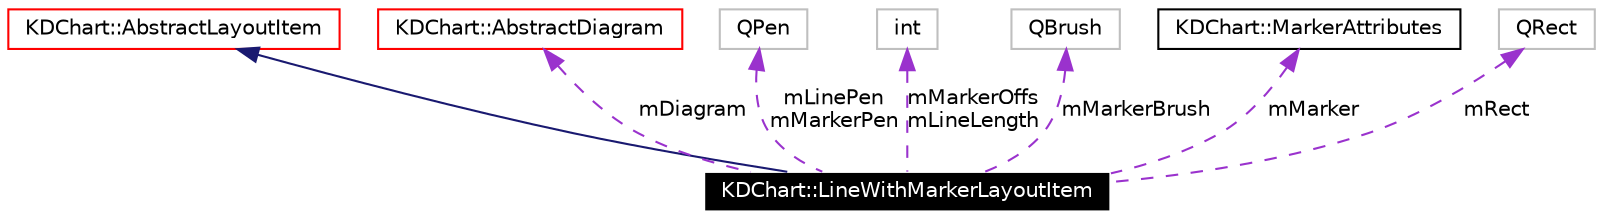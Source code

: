 digraph G
{
  edge [fontname="Helvetica",fontsize=10,labelfontname="Helvetica",labelfontsize=10];
  node [fontname="Helvetica",fontsize=10,shape=record];
  Node437 [label="KDChart::LineWithMarkerLayoutItem",height=0.2,width=0.4,color="white", fillcolor="black", style="filled" fontcolor="white"];
  Node438 -> Node437 [dir=back,color="midnightblue",fontsize=10,style="solid",fontname="Helvetica"];
  Node438 [label="KDChart::AbstractLayoutItem",height=0.2,width=0.4,color="red",URL="$class_k_d_chart_1_1_abstract_layout_item.html"];
  Node442 -> Node437 [dir=back,color="darkorchid3",fontsize=10,style="dashed",label="mDiagram",fontname="Helvetica"];
  Node442 [label="KDChart::AbstractDiagram",height=0.2,width=0.4,color="red",URL="$class_k_d_chart_1_1_abstract_diagram.html"];
  Node445 -> Node437 [dir=back,color="darkorchid3",fontsize=10,style="dashed",label="mLinePen\nmMarkerPen",fontname="Helvetica"];
  Node445 [label="QPen",height=0.2,width=0.4,color="grey75"];
  Node446 -> Node437 [dir=back,color="darkorchid3",fontsize=10,style="dashed",label="mMarkerOffs\nmLineLength",fontname="Helvetica"];
  Node446 [label="int",height=0.2,width=0.4,color="grey75"];
  Node447 -> Node437 [dir=back,color="darkorchid3",fontsize=10,style="dashed",label="mMarkerBrush",fontname="Helvetica"];
  Node447 [label="QBrush",height=0.2,width=0.4,color="grey75"];
  Node448 -> Node437 [dir=back,color="darkorchid3",fontsize=10,style="dashed",label="mMarker",fontname="Helvetica"];
  Node448 [label="KDChart::MarkerAttributes",height=0.2,width=0.4,color="black",URL="$class_k_d_chart_1_1_marker_attributes.html"];
  Node449 -> Node437 [dir=back,color="darkorchid3",fontsize=10,style="dashed",label="mRect",fontname="Helvetica"];
  Node449 [label="QRect",height=0.2,width=0.4,color="grey75"];
}
